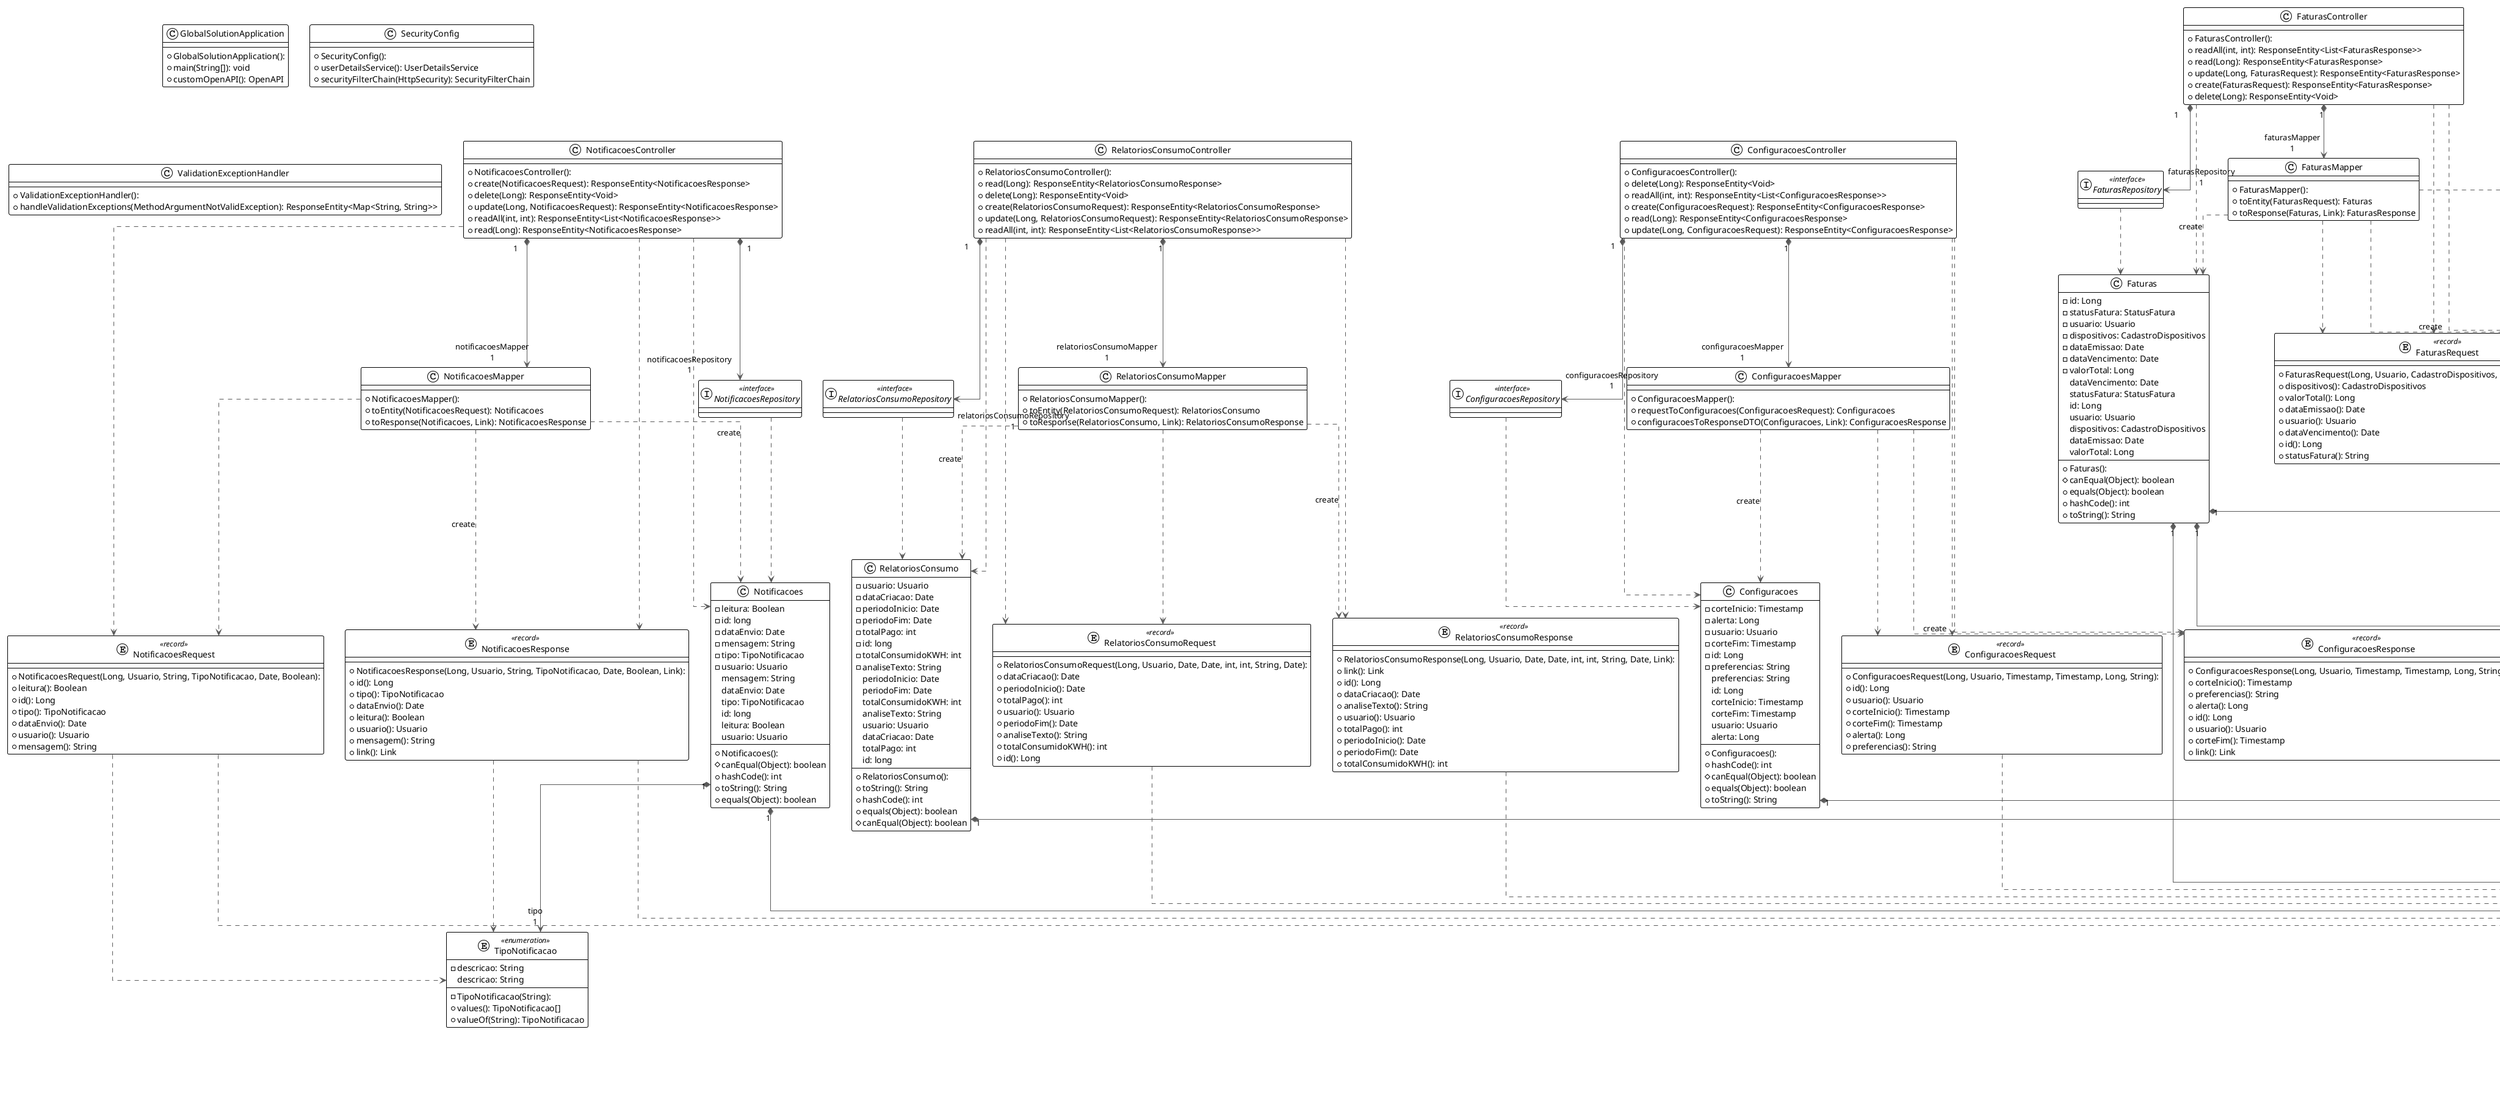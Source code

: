 @startuml

!theme plain
top to bottom direction
skinparam linetype ortho

class CadastroDispositivos {
  + CadastroDispositivos(): 
  - dataInstalacao: Date
  - usuario: Usuario
  - id: long
  - tipoDispositivo: String
  + toString(): String
  + equals(Object): boolean
  # canEqual(Object): boolean
  + hashCode(): int
   tipoDispositivo: String
   id: long
   dataInstalacao: Date
   usuario: Usuario
}
class CadastroDispositivosController {
  + CadastroDispositivosController(): 
  + update(Long, CadastroDispositivosRequest): ResponseEntity<CadastroDispositivosResponse>
  + create(CadastroDispositivosRequest): ResponseEntity<CadastroDispositivosResponse>
  + delete(Long): ResponseEntity<Void>
  + read(Long): ResponseEntity<CadastroDispositivosResponse>
  + readAll(int, int): ResponseEntity<List<CadastroDispositivosResponse>>
}
class CadastroDispositivosMapper {
  + CadastroDispositivosMapper(): 
  + requestToCadastroDispositivos(CadastroDispositivosRequest): CadastroDispositivos
  + cadastroDispositivosToResponseDTO(CadastroDispositivos, Link): CadastroDispositivosResponse
}
interface CadastroDispositivosRepository << interface >>
entity CadastroDispositivosRequest << record >> {
  + CadastroDispositivosRequest(Long, Usuario, String, Date): 
  + id(): Long
  + usuario(): Usuario
  + tipoDispositivo(): String
  + dataInstalacao(): Date
}
entity CadastroDispositivosResponse << record >> {
  + CadastroDispositivosResponse(Long, Usuario, String, Date, Link): 
  + tipoDispositivo(): String
  + usuario(): Usuario
  + link(): Link
  + id(): Long
  + dataInstalacao(): Date
}
class Configuracoes {
  + Configuracoes(): 
  - corteInicio: Timestamp
  - alerta: Long
  - usuario: Usuario
  - corteFim: Timestamp
  - id: Long
  - preferencias: String
  + hashCode(): int
  # canEqual(Object): boolean
  + equals(Object): boolean
  + toString(): String
   preferencias: String
   id: Long
   corteInicio: Timestamp
   corteFim: Timestamp
   usuario: Usuario
   alerta: Long
}
class ConfiguracoesController {
  + ConfiguracoesController(): 
  + delete(Long): ResponseEntity<Void>
  + readAll(int, int): ResponseEntity<List<ConfiguracoesResponse>>
  + create(ConfiguracoesRequest): ResponseEntity<ConfiguracoesResponse>
  + read(Long): ResponseEntity<ConfiguracoesResponse>
  + update(Long, ConfiguracoesRequest): ResponseEntity<ConfiguracoesResponse>
}
class ConfiguracoesMapper {
  + ConfiguracoesMapper(): 
  + requestToConfiguracoes(ConfiguracoesRequest): Configuracoes
  + configuracoesToResponseDTO(Configuracoes, Link): ConfiguracoesResponse
}
interface ConfiguracoesRepository << interface >>
entity ConfiguracoesRequest << record >> {
  + ConfiguracoesRequest(Long, Usuario, Timestamp, Timestamp, Long, String): 
  + id(): Long
  + usuario(): Usuario
  + corteInicio(): Timestamp
  + corteFim(): Timestamp
  + alerta(): Long
  + preferencias(): String
}
entity ConfiguracoesResponse << record >> {
  + ConfiguracoesResponse(Long, Usuario, Timestamp, Timestamp, Long, String, Link): 
  + corteInicio(): Timestamp
  + preferencias(): String
  + alerta(): Long
  + id(): Long
  + usuario(): Usuario
  + corteFim(): Timestamp
  + link(): Link
}
class ConsumoEnergia {
  + ConsumoEnergia(): 
  - consumoKWH: int
  - id: long
  - dispositivos: CadastroDispositivos
  - dataHora: Date
  - precoKWH: int
  # canEqual(Object): boolean
  + toString(): String
  + hashCode(): int
  + equals(Object): boolean
   dispositivos: CadastroDispositivos
   precoKWH: int
   consumoKWH: int
   id: long
   dataHora: Date
}
class ConsumoEnergiaController {
  + ConsumoEnergiaController(): 
  + create(ConsumoEnergiaRequest): ResponseEntity<ConsumoEnergiaResponse>
  + readAll(int, int): ResponseEntity<List<ConsumoEnergiaResponse>>
  + delete(Long): ResponseEntity<Void>
  + update(Long, ConsumoEnergiaRequest): ResponseEntity<ConsumoEnergiaResponse>
  + read(Long): ResponseEntity<ConsumoEnergiaResponse>
}
class ConsumoEnergiaMapper {
  + ConsumoEnergiaMapper(): 
  + consumoEnergiaToResponseDTO(ConsumoEnergia, Link): ConsumoEnergiaResponse
  + requestToConsumoEnergia(ConsumoEnergiaRequest): ConsumoEnergia
}
interface ConsumoEnergiaRepository << interface >>
entity ConsumoEnergiaRequest << record >> {
  + ConsumoEnergiaRequest(Long, CadastroDispositivos, Date, Integer, Integer): 
  + dataHora(): Date
  + cadastroDispositivos(): CadastroDispositivos
  + precoKWH(): Integer
  + id(): Long
  + consumoKWH(): Integer
}
entity ConsumoEnergiaResponse << record >> {
  + ConsumoEnergiaResponse(Long, CadastroDispositivos, Date, Integer, Integer, Link): 
  + cadastroDispositivos(): CadastroDispositivos
  + dataHora(): Date
  + precoKWH(): Integer
  + link(): Link
  + id(): Long
  + consumoKWH(): Integer
}
class Faturas {
  + Faturas(): 
  - id: Long
  - statusFatura: StatusFatura
  - usuario: Usuario
  - dispositivos: CadastroDispositivos
  - dataEmissao: Date
  - dataVencimento: Date
  - valorTotal: Long
  # canEqual(Object): boolean
  + equals(Object): boolean
  + hashCode(): int
  + toString(): String
   dataVencimento: Date
   statusFatura: StatusFatura
   id: Long
   usuario: Usuario
   dispositivos: CadastroDispositivos
   dataEmissao: Date
   valorTotal: Long
}
class FaturasController {
  + FaturasController(): 
  + readAll(int, int): ResponseEntity<List<FaturasResponse>>
  + read(Long): ResponseEntity<FaturasResponse>
  + update(Long, FaturasRequest): ResponseEntity<FaturasResponse>
  + create(FaturasRequest): ResponseEntity<FaturasResponse>
  + delete(Long): ResponseEntity<Void>
}
class FaturasMapper {
  + FaturasMapper(): 
  + toEntity(FaturasRequest): Faturas
  + toResponse(Faturas, Link): FaturasResponse
}
interface FaturasRepository << interface >>
entity FaturasRequest << record >> {
  + FaturasRequest(Long, Usuario, CadastroDispositivos, Long, Date, Date, String): 
  + dispositivos(): CadastroDispositivos
  + valorTotal(): Long
  + dataEmissao(): Date
  + usuario(): Usuario
  + dataVencimento(): Date
  + id(): Long
  + statusFatura(): String
}
entity FaturasResponse << record >> {
  + FaturasResponse(Long, Usuario, CadastroDispositivos, Long, Date, Date, String, Link): 
  + dataEmissao(): Date
  + usuario(): Usuario
  + id(): Long
  + valorTotal(): Long
  + statusFatura(): String
  + dispositivos(): CadastroDispositivos
  + link(): Link
  + dataVencimento(): Date
}
enum FormaPagamento << enumeration >> {
  - FormaPagamento(String): 
  - descricao: String
  + values(): FormaPagamento[]
  + valueOf(String): FormaPagamento
   descricao: String
}
class GlobalSolutionApplication {
  + GlobalSolutionApplication(): 
  + main(String[]): void
  + customOpenAPI(): OpenAPI
}
class Notificacoes {
  + Notificacoes(): 
  - leitura: Boolean
  - id: long
  - dataEnvio: Date
  - mensagem: String
  - tipo: TipoNotificacao
  - usuario: Usuario
  # canEqual(Object): boolean
  + hashCode(): int
  + toString(): String
  + equals(Object): boolean
   mensagem: String
   dataEnvio: Date
   tipo: TipoNotificacao
   id: long
   leitura: Boolean
   usuario: Usuario
}
class NotificacoesController {
  + NotificacoesController(): 
  + create(NotificacoesRequest): ResponseEntity<NotificacoesResponse>
  + delete(Long): ResponseEntity<Void>
  + update(Long, NotificacoesRequest): ResponseEntity<NotificacoesResponse>
  + readAll(int, int): ResponseEntity<List<NotificacoesResponse>>
  + read(Long): ResponseEntity<NotificacoesResponse>
}
class NotificacoesMapper {
  + NotificacoesMapper(): 
  + toEntity(NotificacoesRequest): Notificacoes
  + toResponse(Notificacoes, Link): NotificacoesResponse
}
interface NotificacoesRepository << interface >>
entity NotificacoesRequest << record >> {
  + NotificacoesRequest(Long, Usuario, String, TipoNotificacao, Date, Boolean): 
  + leitura(): Boolean
  + id(): Long
  + tipo(): TipoNotificacao
  + dataEnvio(): Date
  + usuario(): Usuario
  + mensagem(): String
}
entity NotificacoesResponse << record >> {
  + NotificacoesResponse(Long, Usuario, String, TipoNotificacao, Date, Boolean, Link): 
  + id(): Long
  + tipo(): TipoNotificacao
  + dataEnvio(): Date
  + leitura(): Boolean
  + usuario(): Usuario
  + mensagem(): String
  + link(): Link
}
class Pagamentos {
  + Pagamentos(): 
  - usuario: Usuario
  - formaPagamento: FormaPagamento
  - id: Long
  - statusPagamento: StatusPagamento
  - dataPagamento: Date
  - valor: Long
  # canEqual(Object): boolean
  + equals(Object): boolean
  + hashCode(): int
  + toString(): String
   statusPagamento: StatusPagamento
   valor: Long
   dataPagamento: Date
   id: Long
   formaPagamento: FormaPagamento
   usuario: Usuario
}
class PagamentosController {
  + PagamentosController(): 
  + delete(Long): ResponseEntity<Void>
  + readAll(int, int): ResponseEntity<List<PagamentosResponse>>
  + read(Long): ResponseEntity<PagamentosResponse>
  + update(Long, PagamentosRequest): ResponseEntity<PagamentosResponse>
  + create(PagamentosRequest): ResponseEntity<PagamentosResponse>
}
class PagamentosMapper {
  + PagamentosMapper(): 
  + toEntity(PagamentosRequest): Pagamentos
  + toResponse(Pagamentos, Link): PagamentosResponse
}
interface PagamentosRepository << interface >>
entity PagamentosRequest << record >> {
  + PagamentosRequest(Long, Usuario, Long, Date, FormaPagamento, StatusPagamento): 
  + usuario(): Usuario
  + valor(): Long
  + statusPagamento(): StatusPagamento
  + dataPagamento(): Date
  + id(): Long
  + formaPagamento(): FormaPagamento
}
entity PagamentosResponse << record >> {
  + PagamentosResponse(Long, Usuario, Long, Date, FormaPagamento, StatusPagamento, Link): 
  + statusPagamento(): StatusPagamento
  + usuario(): Usuario
  + valor(): Long
  + id(): Long
  + link(): Link
  + dataPagamento(): Date
  + formaPagamento(): FormaPagamento
}
class RelatoriosConsumo {
  + RelatoriosConsumo(): 
  - usuario: Usuario
  - dataCriacao: Date
  - periodoInicio: Date
  - periodoFim: Date
  - totalPago: int
  - id: long
  - totalConsumidoKWH: int
  - analiseTexto: String
  + toString(): String
  + hashCode(): int
  + equals(Object): boolean
  # canEqual(Object): boolean
   periodoInicio: Date
   periodoFim: Date
   totalConsumidoKWH: int
   analiseTexto: String
   usuario: Usuario
   dataCriacao: Date
   totalPago: int
   id: long
}
class RelatoriosConsumoController {
  + RelatoriosConsumoController(): 
  + read(Long): ResponseEntity<RelatoriosConsumoResponse>
  + delete(Long): ResponseEntity<Void>
  + create(RelatoriosConsumoRequest): ResponseEntity<RelatoriosConsumoResponse>
  + update(Long, RelatoriosConsumoRequest): ResponseEntity<RelatoriosConsumoResponse>
  + readAll(int, int): ResponseEntity<List<RelatoriosConsumoResponse>>
}
class RelatoriosConsumoMapper {
  + RelatoriosConsumoMapper(): 
  + toEntity(RelatoriosConsumoRequest): RelatoriosConsumo
  + toResponse(RelatoriosConsumo, Link): RelatoriosConsumoResponse
}
interface RelatoriosConsumoRepository << interface >>
entity RelatoriosConsumoRequest << record >> {
  + RelatoriosConsumoRequest(Long, Usuario, Date, Date, int, int, String, Date): 
  + dataCriacao(): Date
  + periodoInicio(): Date
  + totalPago(): int
  + usuario(): Usuario
  + periodoFim(): Date
  + analiseTexto(): String
  + totalConsumidoKWH(): int
  + id(): Long
}
entity RelatoriosConsumoResponse << record >> {
  + RelatoriosConsumoResponse(Long, Usuario, Date, Date, int, int, String, Date, Link): 
  + link(): Link
  + id(): Long
  + dataCriacao(): Date
  + analiseTexto(): String
  + usuario(): Usuario
  + totalPago(): int
  + periodoInicio(): Date
  + periodoFim(): Date
  + totalConsumidoKWH(): int
}
class SecurityConfig {
  + SecurityConfig(): 
  + userDetailsService(): UserDetailsService
  + securityFilterChain(HttpSecurity): SecurityFilterChain
}
enum Status << enumeration >> {
  - Status(String): 
  - descricao: String
  + valueOf(String): Status
  + values(): Status[]
   descricao: String
}
class StatusDispositivos {
  + StatusDispositivos(): 
  - id: Long
  - status: Status
  - dispositivos: CadastroDispositivos
  - dataStatus: Timestamp
  + toString(): String
  + equals(Object): boolean
  # canEqual(Object): boolean
  + hashCode(): int
   dispositivos: CadastroDispositivos
   dataStatus: Timestamp
   id: Long
   status: Status
}
class StatusDispositivosController {
  + StatusDispositivosController(): 
  + update(Long, StatusDispositivosRequest): ResponseEntity<StatusDispositivosResponse>
  + create(StatusDispositivosRequest): ResponseEntity<StatusDispositivosResponse>
  + read(Long): ResponseEntity<StatusDispositivosResponse>
  + delete(Long): ResponseEntity<Void>
  + readAll(int, int): ResponseEntity<List<StatusDispositivosResponse>>
}
class StatusDispositivosMapper {
  + StatusDispositivosMapper(): 
  + toEntity(StatusDispositivosRequest): StatusDispositivos
  + toResponse(StatusDispositivos, Link): StatusDispositivosResponse
}
interface StatusDispositivosRepository << interface >>
entity StatusDispositivosRequest << record >> {
  + StatusDispositivosRequest(Long, CadastroDispositivos, Status, Timestamp): 
  + dispositivos(): CadastroDispositivos
  + dataStatus(): Timestamp
  + id(): Long
  + status(): Status
}
entity StatusDispositivosResponse << record >> {
  + StatusDispositivosResponse(Long, CadastroDispositivos, Status, Timestamp, Link): 
  + dataStatus(): Timestamp
  + id(): Long
  + link(): Link
  + dispositivos(): CadastroDispositivos
  + status(): Status
}
enum StatusFatura << enumeration >> {
  - StatusFatura(String): 
  - descricao: String
  + values(): StatusFatura[]
  + valueOf(String): StatusFatura
   descricao: String
}
enum StatusPagamento << enumeration >> {
  - StatusPagamento(String): 
  - descricao: String
  + values(): StatusPagamento[]
  + valueOf(String): StatusPagamento
   descricao: String
}
enum TipoNotificacao << enumeration >> {
  - TipoNotificacao(String): 
  - descricao: String
  + values(): TipoNotificacao[]
  + valueOf(String): TipoNotificacao
   descricao: String
}
class Usuario {
  + Usuario(): 
  - email: String
  - id: long
  - telefone: String
  - endereco: String
  - nome: String
  - dataCriacao: Date
  + equals(Object): boolean
  + toString(): String
  # canEqual(Object): boolean
  + hashCode(): int
   telefone: String
   endereco: String
   id: long
   nome: String
   email: String
   dataCriacao: Date
}
class UsuarioController {
  + UsuarioController(): 
  + delete(Long): ResponseEntity<Void>
  + create(UsuarioRequest): ResponseEntity<UsuarioResponse>
  + update(Long, UsuarioRequest): ResponseEntity<UsuarioResponse>
  + readAll(int, int): ResponseEntity<List<UsuarioResponse>>
  + read(Long): ResponseEntity<UsuarioResponse>
}
class UsuarioMapper {
  + UsuarioMapper(): 
  + toEntity(UsuarioRequest): Usuario
  + toResponse(Usuario, Link): UsuarioResponse
}
interface UsuarioRepository << interface >>
entity UsuarioRequest << record >> {
  + UsuarioRequest(Long, String, String, String, String, Date): 
  + telefone(): String
  + id(): Long
  + dataCriacao(): Date
  + nome(): String
  + email(): String
  + endereco(): String
}
entity UsuarioResponse << record >> {
  + UsuarioResponse(Long, String, String, String, String, Date, Link): 
  + dataCriacao(): Date
  + link(): Link
  + telefone(): String
  + id(): Long
  + endereco(): String
  + nome(): String
  + email(): String
}
class ValidationExceptionHandler {
  + ValidationExceptionHandler(): 
  + handleValidationExceptions(MethodArgumentNotValidException): ResponseEntity<Map<String, String>>
}

CadastroDispositivos           "1" *-[#595959,plain]-> "usuario\n1" Usuario                        
CadastroDispositivosController  -[#595959,dashed]->  CadastroDispositivos           
CadastroDispositivosController "1" *-[#595959,plain]-> "dispositivosMapper\n1" CadastroDispositivosMapper     
CadastroDispositivosController "1" *-[#595959,plain]-> "dispositivosRepository\n1" CadastroDispositivosRepository 
CadastroDispositivosController  -[#595959,dashed]->  CadastroDispositivosRequest    
CadastroDispositivosController  -[#595959,dashed]->  CadastroDispositivosResponse   
CadastroDispositivosMapper      -[#595959,dashed]->  CadastroDispositivos           : "«create»"
CadastroDispositivosMapper      -[#595959,dashed]->  CadastroDispositivosRequest    
CadastroDispositivosMapper      -[#595959,dashed]->  CadastroDispositivosResponse   : "«create»"
CadastroDispositivosRepository  -[#595959,dashed]->  CadastroDispositivos           
CadastroDispositivosRequest     -[#595959,dashed]->  Usuario                        
CadastroDispositivosResponse    -[#595959,dashed]->  Usuario                        
Configuracoes                  "1" *-[#595959,plain]-> "usuario\n1" Usuario                        
ConfiguracoesController         -[#595959,dashed]->  Configuracoes                  
ConfiguracoesController        "1" *-[#595959,plain]-> "configuracoesMapper\n1" ConfiguracoesMapper            
ConfiguracoesController        "1" *-[#595959,plain]-> "configuracoesRepository\n1" ConfiguracoesRepository        
ConfiguracoesController         -[#595959,dashed]->  ConfiguracoesRequest           
ConfiguracoesController         -[#595959,dashed]->  ConfiguracoesResponse          
ConfiguracoesMapper             -[#595959,dashed]->  Configuracoes                  : "«create»"
ConfiguracoesMapper             -[#595959,dashed]->  ConfiguracoesRequest           
ConfiguracoesMapper             -[#595959,dashed]->  ConfiguracoesResponse          : "«create»"
ConfiguracoesRepository         -[#595959,dashed]->  Configuracoes                  
ConfiguracoesRequest            -[#595959,dashed]->  Usuario                        
ConfiguracoesResponse           -[#595959,dashed]->  Usuario                        
ConsumoEnergia                 "1" *-[#595959,plain]-> "dispositivos\n1" CadastroDispositivos           
ConsumoEnergiaController        -[#595959,dashed]->  ConsumoEnergia                 
ConsumoEnergiaController       "1" *-[#595959,plain]-> "consumoEnergiaMapper\n1" ConsumoEnergiaMapper           
ConsumoEnergiaController       "1" *-[#595959,plain]-> "consumoEnergiaRepository\n1" ConsumoEnergiaRepository       
ConsumoEnergiaController        -[#595959,dashed]->  ConsumoEnergiaRequest          
ConsumoEnergiaController        -[#595959,dashed]->  ConsumoEnergiaResponse         
ConsumoEnergiaMapper            -[#595959,dashed]->  ConsumoEnergia                 : "«create»"
ConsumoEnergiaMapper            -[#595959,dashed]->  ConsumoEnergiaRequest          
ConsumoEnergiaMapper            -[#595959,dashed]->  ConsumoEnergiaResponse         : "«create»"
ConsumoEnergiaRepository        -[#595959,dashed]->  ConsumoEnergia                 
ConsumoEnergiaRequest           -[#595959,dashed]->  CadastroDispositivos           
ConsumoEnergiaResponse          -[#595959,dashed]->  CadastroDispositivos           
Faturas                        "1" *-[#595959,plain]-> "dispositivos\n1" CadastroDispositivos           
Faturas                        "1" *-[#595959,plain]-> "statusFatura\n1" StatusFatura                   
Faturas                        "1" *-[#595959,plain]-> "usuario\n1" Usuario                        
FaturasController               -[#595959,dashed]->  Faturas                        
FaturasController              "1" *-[#595959,plain]-> "faturasMapper\n1" FaturasMapper                  
FaturasController              "1" *-[#595959,plain]-> "faturasRepository\n1" FaturasRepository              
FaturasController               -[#595959,dashed]->  FaturasRequest                 
FaturasController               -[#595959,dashed]->  FaturasResponse                
FaturasMapper                   -[#595959,dashed]->  Faturas                        : "«create»"
FaturasMapper                   -[#595959,dashed]->  FaturasRequest                 
FaturasMapper                   -[#595959,dashed]->  FaturasResponse                : "«create»"
FaturasMapper                   -[#595959,dashed]->  StatusFatura                   
FaturasRepository               -[#595959,dashed]->  Faturas                        
FaturasRequest                  -[#595959,dashed]->  CadastroDispositivos           
FaturasRequest                  -[#595959,dashed]->  Usuario                        
FaturasResponse                 -[#595959,dashed]->  CadastroDispositivos           
FaturasResponse                 -[#595959,dashed]->  Usuario                        
Notificacoes                   "1" *-[#595959,plain]-> "tipo\n1" TipoNotificacao                
Notificacoes                   "1" *-[#595959,plain]-> "usuario\n1" Usuario                        
NotificacoesController          -[#595959,dashed]->  Notificacoes                   
NotificacoesController         "1" *-[#595959,plain]-> "notificacoesMapper\n1" NotificacoesMapper             
NotificacoesController         "1" *-[#595959,plain]-> "notificacoesRepository\n1" NotificacoesRepository         
NotificacoesController          -[#595959,dashed]->  NotificacoesRequest            
NotificacoesController          -[#595959,dashed]->  NotificacoesResponse           
NotificacoesMapper              -[#595959,dashed]->  Notificacoes                   : "«create»"
NotificacoesMapper              -[#595959,dashed]->  NotificacoesRequest            
NotificacoesMapper              -[#595959,dashed]->  NotificacoesResponse           : "«create»"
NotificacoesRepository          -[#595959,dashed]->  Notificacoes                   
NotificacoesRequest             -[#595959,dashed]->  TipoNotificacao                
NotificacoesRequest             -[#595959,dashed]->  Usuario                        
NotificacoesResponse            -[#595959,dashed]->  TipoNotificacao                
NotificacoesResponse            -[#595959,dashed]->  Usuario                        
Pagamentos                     "1" *-[#595959,plain]-> "formaPagamento\n1" FormaPagamento                 
Pagamentos                     "1" *-[#595959,plain]-> "statusPagamento\n1" StatusPagamento                
Pagamentos                     "1" *-[#595959,plain]-> "usuario\n1" Usuario                        
PagamentosController            -[#595959,dashed]->  Pagamentos                     
PagamentosController           "1" *-[#595959,plain]-> "pagamentosMapper\n1" PagamentosMapper               
PagamentosController           "1" *-[#595959,plain]-> "pagamentosRepository\n1" PagamentosRepository           
PagamentosController            -[#595959,dashed]->  PagamentosRequest              
PagamentosController            -[#595959,dashed]->  PagamentosResponse             
PagamentosMapper                -[#595959,dashed]->  Pagamentos                     : "«create»"
PagamentosMapper                -[#595959,dashed]->  PagamentosRequest              
PagamentosMapper                -[#595959,dashed]->  PagamentosResponse             : "«create»"
PagamentosRepository            -[#595959,dashed]->  Pagamentos                     
PagamentosRequest               -[#595959,dashed]->  FormaPagamento                 
PagamentosRequest               -[#595959,dashed]->  StatusPagamento                
PagamentosRequest               -[#595959,dashed]->  Usuario                        
PagamentosResponse              -[#595959,dashed]->  FormaPagamento                 
PagamentosResponse              -[#595959,dashed]->  StatusPagamento                
PagamentosResponse              -[#595959,dashed]->  Usuario                        
RelatoriosConsumo              "1" *-[#595959,plain]-> "usuario\n1" Usuario                        
RelatoriosConsumoController     -[#595959,dashed]->  RelatoriosConsumo              
RelatoriosConsumoController    "1" *-[#595959,plain]-> "relatoriosConsumoMapper\n1" RelatoriosConsumoMapper        
RelatoriosConsumoController    "1" *-[#595959,plain]-> "relatoriosConsumoRepository\n1" RelatoriosConsumoRepository    
RelatoriosConsumoController     -[#595959,dashed]->  RelatoriosConsumoRequest       
RelatoriosConsumoController     -[#595959,dashed]->  RelatoriosConsumoResponse      
RelatoriosConsumoMapper         -[#595959,dashed]->  RelatoriosConsumo              : "«create»"
RelatoriosConsumoMapper         -[#595959,dashed]->  RelatoriosConsumoRequest       
RelatoriosConsumoMapper         -[#595959,dashed]->  RelatoriosConsumoResponse      : "«create»"
RelatoriosConsumoRepository     -[#595959,dashed]->  RelatoriosConsumo              
RelatoriosConsumoRequest        -[#595959,dashed]->  Usuario                        
RelatoriosConsumoResponse       -[#595959,dashed]->  Usuario                        
StatusDispositivos             "1" *-[#595959,plain]-> "dispositivos\n1" CadastroDispositivos           
StatusDispositivos             "1" *-[#595959,plain]-> "status\n1" Status                         
StatusDispositivosController    -[#595959,dashed]->  StatusDispositivos             
StatusDispositivosController   "1" *-[#595959,plain]-> "statusDispositivosMapper\n1" StatusDispositivosMapper       
StatusDispositivosController   "1" *-[#595959,plain]-> "statusDispositivosRepository\n1" StatusDispositivosRepository   
StatusDispositivosController    -[#595959,dashed]->  StatusDispositivosRequest      
StatusDispositivosController    -[#595959,dashed]->  StatusDispositivosResponse     
StatusDispositivosMapper        -[#595959,dashed]->  StatusDispositivos             : "«create»"
StatusDispositivosMapper        -[#595959,dashed]->  StatusDispositivosRequest      
StatusDispositivosMapper        -[#595959,dashed]->  StatusDispositivosResponse     : "«create»"
StatusDispositivosRepository    -[#595959,dashed]->  StatusDispositivos             
StatusDispositivosRequest       -[#595959,dashed]->  CadastroDispositivos           
StatusDispositivosRequest       -[#595959,dashed]->  Status                         
StatusDispositivosResponse      -[#595959,dashed]->  CadastroDispositivos           
StatusDispositivosResponse      -[#595959,dashed]->  Status                         
UsuarioController               -[#595959,dashed]->  Usuario                        
UsuarioController              "1" *-[#595959,plain]-> "usuarioMapper\n1" UsuarioMapper                  
UsuarioController              "1" *-[#595959,plain]-> "usuarioRepository\n1" UsuarioRepository              
UsuarioController               -[#595959,dashed]->  UsuarioRequest                 
UsuarioController               -[#595959,dashed]->  UsuarioResponse                
UsuarioMapper                   -[#595959,dashed]->  Usuario                        : "«create»"
UsuarioMapper                   -[#595959,dashed]->  UsuarioRequest                 
UsuarioMapper                   -[#595959,dashed]->  UsuarioResponse                : "«create»"
UsuarioRepository               -[#595959,dashed]->  Usuario                        
@enduml
